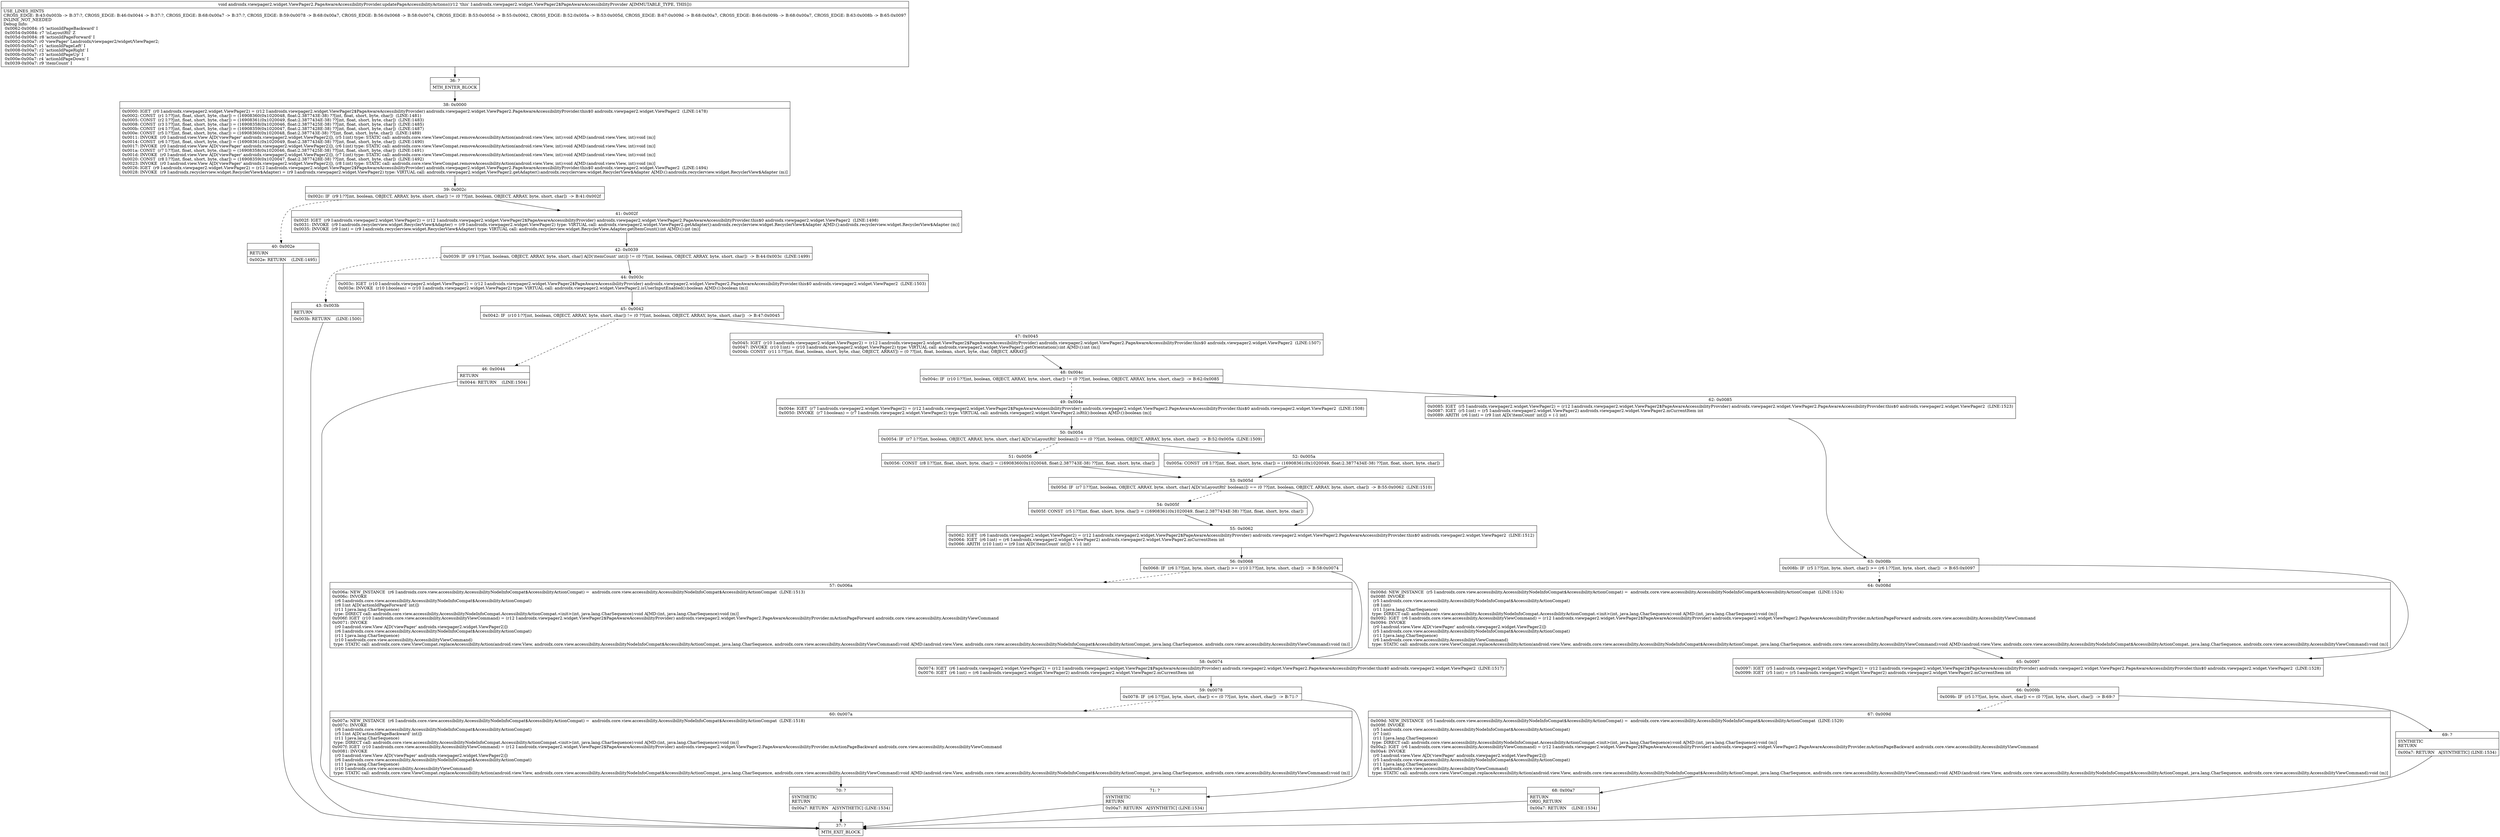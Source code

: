 digraph "CFG forandroidx.viewpager2.widget.ViewPager2.PageAwareAccessibilityProvider.updatePageAccessibilityActions()V" {
Node_36 [shape=record,label="{36\:\ ?|MTH_ENTER_BLOCK\l}"];
Node_38 [shape=record,label="{38\:\ 0x0000|0x0000: IGET  (r0 I:androidx.viewpager2.widget.ViewPager2) = (r12 I:androidx.viewpager2.widget.ViewPager2$PageAwareAccessibilityProvider) androidx.viewpager2.widget.ViewPager2.PageAwareAccessibilityProvider.this$0 androidx.viewpager2.widget.ViewPager2  (LINE:1478)\l0x0002: CONST  (r1 I:??[int, float, short, byte, char]) = (16908360(0x1020048, float:2.387743E\-38) ??[int, float, short, byte, char])  (LINE:1481)\l0x0005: CONST  (r2 I:??[int, float, short, byte, char]) = (16908361(0x1020049, float:2.3877434E\-38) ??[int, float, short, byte, char])  (LINE:1483)\l0x0008: CONST  (r3 I:??[int, float, short, byte, char]) = (16908358(0x1020046, float:2.3877425E\-38) ??[int, float, short, byte, char])  (LINE:1485)\l0x000b: CONST  (r4 I:??[int, float, short, byte, char]) = (16908359(0x1020047, float:2.3877428E\-38) ??[int, float, short, byte, char])  (LINE:1487)\l0x000e: CONST  (r5 I:??[int, float, short, byte, char]) = (16908360(0x1020048, float:2.387743E\-38) ??[int, float, short, byte, char])  (LINE:1489)\l0x0011: INVOKE  (r0 I:android.view.View A[D('viewPager' androidx.viewpager2.widget.ViewPager2)]), (r5 I:int) type: STATIC call: androidx.core.view.ViewCompat.removeAccessibilityAction(android.view.View, int):void A[MD:(android.view.View, int):void (m)]\l0x0014: CONST  (r6 I:??[int, float, short, byte, char]) = (16908361(0x1020049, float:2.3877434E\-38) ??[int, float, short, byte, char])  (LINE:1490)\l0x0017: INVOKE  (r0 I:android.view.View A[D('viewPager' androidx.viewpager2.widget.ViewPager2)]), (r6 I:int) type: STATIC call: androidx.core.view.ViewCompat.removeAccessibilityAction(android.view.View, int):void A[MD:(android.view.View, int):void (m)]\l0x001a: CONST  (r7 I:??[int, float, short, byte, char]) = (16908358(0x1020046, float:2.3877425E\-38) ??[int, float, short, byte, char])  (LINE:1491)\l0x001d: INVOKE  (r0 I:android.view.View A[D('viewPager' androidx.viewpager2.widget.ViewPager2)]), (r7 I:int) type: STATIC call: androidx.core.view.ViewCompat.removeAccessibilityAction(android.view.View, int):void A[MD:(android.view.View, int):void (m)]\l0x0020: CONST  (r8 I:??[int, float, short, byte, char]) = (16908359(0x1020047, float:2.3877428E\-38) ??[int, float, short, byte, char])  (LINE:1492)\l0x0023: INVOKE  (r0 I:android.view.View A[D('viewPager' androidx.viewpager2.widget.ViewPager2)]), (r8 I:int) type: STATIC call: androidx.core.view.ViewCompat.removeAccessibilityAction(android.view.View, int):void A[MD:(android.view.View, int):void (m)]\l0x0026: IGET  (r9 I:androidx.viewpager2.widget.ViewPager2) = (r12 I:androidx.viewpager2.widget.ViewPager2$PageAwareAccessibilityProvider) androidx.viewpager2.widget.ViewPager2.PageAwareAccessibilityProvider.this$0 androidx.viewpager2.widget.ViewPager2  (LINE:1494)\l0x0028: INVOKE  (r9 I:androidx.recyclerview.widget.RecyclerView$Adapter) = (r9 I:androidx.viewpager2.widget.ViewPager2) type: VIRTUAL call: androidx.viewpager2.widget.ViewPager2.getAdapter():androidx.recyclerview.widget.RecyclerView$Adapter A[MD:():androidx.recyclerview.widget.RecyclerView$Adapter (m)]\l}"];
Node_39 [shape=record,label="{39\:\ 0x002c|0x002c: IF  (r9 I:??[int, boolean, OBJECT, ARRAY, byte, short, char]) != (0 ??[int, boolean, OBJECT, ARRAY, byte, short, char])  \-\> B:41:0x002f \l}"];
Node_40 [shape=record,label="{40\:\ 0x002e|RETURN\l|0x002e: RETURN    (LINE:1495)\l}"];
Node_37 [shape=record,label="{37\:\ ?|MTH_EXIT_BLOCK\l}"];
Node_41 [shape=record,label="{41\:\ 0x002f|0x002f: IGET  (r9 I:androidx.viewpager2.widget.ViewPager2) = (r12 I:androidx.viewpager2.widget.ViewPager2$PageAwareAccessibilityProvider) androidx.viewpager2.widget.ViewPager2.PageAwareAccessibilityProvider.this$0 androidx.viewpager2.widget.ViewPager2  (LINE:1498)\l0x0031: INVOKE  (r9 I:androidx.recyclerview.widget.RecyclerView$Adapter) = (r9 I:androidx.viewpager2.widget.ViewPager2) type: VIRTUAL call: androidx.viewpager2.widget.ViewPager2.getAdapter():androidx.recyclerview.widget.RecyclerView$Adapter A[MD:():androidx.recyclerview.widget.RecyclerView$Adapter (m)]\l0x0035: INVOKE  (r9 I:int) = (r9 I:androidx.recyclerview.widget.RecyclerView$Adapter) type: VIRTUAL call: androidx.recyclerview.widget.RecyclerView.Adapter.getItemCount():int A[MD:():int (m)]\l}"];
Node_42 [shape=record,label="{42\:\ 0x0039|0x0039: IF  (r9 I:??[int, boolean, OBJECT, ARRAY, byte, short, char] A[D('itemCount' int)]) != (0 ??[int, boolean, OBJECT, ARRAY, byte, short, char])  \-\> B:44:0x003c  (LINE:1499)\l}"];
Node_43 [shape=record,label="{43\:\ 0x003b|RETURN\l|0x003b: RETURN    (LINE:1500)\l}"];
Node_44 [shape=record,label="{44\:\ 0x003c|0x003c: IGET  (r10 I:androidx.viewpager2.widget.ViewPager2) = (r12 I:androidx.viewpager2.widget.ViewPager2$PageAwareAccessibilityProvider) androidx.viewpager2.widget.ViewPager2.PageAwareAccessibilityProvider.this$0 androidx.viewpager2.widget.ViewPager2  (LINE:1503)\l0x003e: INVOKE  (r10 I:boolean) = (r10 I:androidx.viewpager2.widget.ViewPager2) type: VIRTUAL call: androidx.viewpager2.widget.ViewPager2.isUserInputEnabled():boolean A[MD:():boolean (m)]\l}"];
Node_45 [shape=record,label="{45\:\ 0x0042|0x0042: IF  (r10 I:??[int, boolean, OBJECT, ARRAY, byte, short, char]) != (0 ??[int, boolean, OBJECT, ARRAY, byte, short, char])  \-\> B:47:0x0045 \l}"];
Node_46 [shape=record,label="{46\:\ 0x0044|RETURN\l|0x0044: RETURN    (LINE:1504)\l}"];
Node_47 [shape=record,label="{47\:\ 0x0045|0x0045: IGET  (r10 I:androidx.viewpager2.widget.ViewPager2) = (r12 I:androidx.viewpager2.widget.ViewPager2$PageAwareAccessibilityProvider) androidx.viewpager2.widget.ViewPager2.PageAwareAccessibilityProvider.this$0 androidx.viewpager2.widget.ViewPager2  (LINE:1507)\l0x0047: INVOKE  (r10 I:int) = (r10 I:androidx.viewpager2.widget.ViewPager2) type: VIRTUAL call: androidx.viewpager2.widget.ViewPager2.getOrientation():int A[MD:():int (m)]\l0x004b: CONST  (r11 I:??[int, float, boolean, short, byte, char, OBJECT, ARRAY]) = (0 ??[int, float, boolean, short, byte, char, OBJECT, ARRAY]) \l}"];
Node_48 [shape=record,label="{48\:\ 0x004c|0x004c: IF  (r10 I:??[int, boolean, OBJECT, ARRAY, byte, short, char]) != (0 ??[int, boolean, OBJECT, ARRAY, byte, short, char])  \-\> B:62:0x0085 \l}"];
Node_49 [shape=record,label="{49\:\ 0x004e|0x004e: IGET  (r7 I:androidx.viewpager2.widget.ViewPager2) = (r12 I:androidx.viewpager2.widget.ViewPager2$PageAwareAccessibilityProvider) androidx.viewpager2.widget.ViewPager2.PageAwareAccessibilityProvider.this$0 androidx.viewpager2.widget.ViewPager2  (LINE:1508)\l0x0050: INVOKE  (r7 I:boolean) = (r7 I:androidx.viewpager2.widget.ViewPager2) type: VIRTUAL call: androidx.viewpager2.widget.ViewPager2.isRtl():boolean A[MD:():boolean (m)]\l}"];
Node_50 [shape=record,label="{50\:\ 0x0054|0x0054: IF  (r7 I:??[int, boolean, OBJECT, ARRAY, byte, short, char] A[D('isLayoutRtl' boolean)]) == (0 ??[int, boolean, OBJECT, ARRAY, byte, short, char])  \-\> B:52:0x005a  (LINE:1509)\l}"];
Node_51 [shape=record,label="{51\:\ 0x0056|0x0056: CONST  (r8 I:??[int, float, short, byte, char]) = (16908360(0x1020048, float:2.387743E\-38) ??[int, float, short, byte, char]) \l}"];
Node_53 [shape=record,label="{53\:\ 0x005d|0x005d: IF  (r7 I:??[int, boolean, OBJECT, ARRAY, byte, short, char] A[D('isLayoutRtl' boolean)]) == (0 ??[int, boolean, OBJECT, ARRAY, byte, short, char])  \-\> B:55:0x0062  (LINE:1510)\l}"];
Node_54 [shape=record,label="{54\:\ 0x005f|0x005f: CONST  (r5 I:??[int, float, short, byte, char]) = (16908361(0x1020049, float:2.3877434E\-38) ??[int, float, short, byte, char]) \l}"];
Node_55 [shape=record,label="{55\:\ 0x0062|0x0062: IGET  (r6 I:androidx.viewpager2.widget.ViewPager2) = (r12 I:androidx.viewpager2.widget.ViewPager2$PageAwareAccessibilityProvider) androidx.viewpager2.widget.ViewPager2.PageAwareAccessibilityProvider.this$0 androidx.viewpager2.widget.ViewPager2  (LINE:1512)\l0x0064: IGET  (r6 I:int) = (r6 I:androidx.viewpager2.widget.ViewPager2) androidx.viewpager2.widget.ViewPager2.mCurrentItem int \l0x0066: ARITH  (r10 I:int) = (r9 I:int A[D('itemCount' int)]) + (\-1 int) \l}"];
Node_56 [shape=record,label="{56\:\ 0x0068|0x0068: IF  (r6 I:??[int, byte, short, char]) \>= (r10 I:??[int, byte, short, char])  \-\> B:58:0x0074 \l}"];
Node_57 [shape=record,label="{57\:\ 0x006a|0x006a: NEW_INSTANCE  (r6 I:androidx.core.view.accessibility.AccessibilityNodeInfoCompat$AccessibilityActionCompat) =  androidx.core.view.accessibility.AccessibilityNodeInfoCompat$AccessibilityActionCompat  (LINE:1513)\l0x006c: INVOKE  \l  (r6 I:androidx.core.view.accessibility.AccessibilityNodeInfoCompat$AccessibilityActionCompat)\l  (r8 I:int A[D('actionIdPageForward' int)])\l  (r11 I:java.lang.CharSequence)\l type: DIRECT call: androidx.core.view.accessibility.AccessibilityNodeInfoCompat.AccessibilityActionCompat.\<init\>(int, java.lang.CharSequence):void A[MD:(int, java.lang.CharSequence):void (m)]\l0x006f: IGET  (r10 I:androidx.core.view.accessibility.AccessibilityViewCommand) = (r12 I:androidx.viewpager2.widget.ViewPager2$PageAwareAccessibilityProvider) androidx.viewpager2.widget.ViewPager2.PageAwareAccessibilityProvider.mActionPageForward androidx.core.view.accessibility.AccessibilityViewCommand \l0x0071: INVOKE  \l  (r0 I:android.view.View A[D('viewPager' androidx.viewpager2.widget.ViewPager2)])\l  (r6 I:androidx.core.view.accessibility.AccessibilityNodeInfoCompat$AccessibilityActionCompat)\l  (r11 I:java.lang.CharSequence)\l  (r10 I:androidx.core.view.accessibility.AccessibilityViewCommand)\l type: STATIC call: androidx.core.view.ViewCompat.replaceAccessibilityAction(android.view.View, androidx.core.view.accessibility.AccessibilityNodeInfoCompat$AccessibilityActionCompat, java.lang.CharSequence, androidx.core.view.accessibility.AccessibilityViewCommand):void A[MD:(android.view.View, androidx.core.view.accessibility.AccessibilityNodeInfoCompat$AccessibilityActionCompat, java.lang.CharSequence, androidx.core.view.accessibility.AccessibilityViewCommand):void (m)]\l}"];
Node_58 [shape=record,label="{58\:\ 0x0074|0x0074: IGET  (r6 I:androidx.viewpager2.widget.ViewPager2) = (r12 I:androidx.viewpager2.widget.ViewPager2$PageAwareAccessibilityProvider) androidx.viewpager2.widget.ViewPager2.PageAwareAccessibilityProvider.this$0 androidx.viewpager2.widget.ViewPager2  (LINE:1517)\l0x0076: IGET  (r6 I:int) = (r6 I:androidx.viewpager2.widget.ViewPager2) androidx.viewpager2.widget.ViewPager2.mCurrentItem int \l}"];
Node_59 [shape=record,label="{59\:\ 0x0078|0x0078: IF  (r6 I:??[int, byte, short, char]) \<= (0 ??[int, byte, short, char])  \-\> B:71:? \l}"];
Node_60 [shape=record,label="{60\:\ 0x007a|0x007a: NEW_INSTANCE  (r6 I:androidx.core.view.accessibility.AccessibilityNodeInfoCompat$AccessibilityActionCompat) =  androidx.core.view.accessibility.AccessibilityNodeInfoCompat$AccessibilityActionCompat  (LINE:1518)\l0x007c: INVOKE  \l  (r6 I:androidx.core.view.accessibility.AccessibilityNodeInfoCompat$AccessibilityActionCompat)\l  (r5 I:int A[D('actionIdPageBackward' int)])\l  (r11 I:java.lang.CharSequence)\l type: DIRECT call: androidx.core.view.accessibility.AccessibilityNodeInfoCompat.AccessibilityActionCompat.\<init\>(int, java.lang.CharSequence):void A[MD:(int, java.lang.CharSequence):void (m)]\l0x007f: IGET  (r10 I:androidx.core.view.accessibility.AccessibilityViewCommand) = (r12 I:androidx.viewpager2.widget.ViewPager2$PageAwareAccessibilityProvider) androidx.viewpager2.widget.ViewPager2.PageAwareAccessibilityProvider.mActionPageBackward androidx.core.view.accessibility.AccessibilityViewCommand \l0x0081: INVOKE  \l  (r0 I:android.view.View A[D('viewPager' androidx.viewpager2.widget.ViewPager2)])\l  (r6 I:androidx.core.view.accessibility.AccessibilityNodeInfoCompat$AccessibilityActionCompat)\l  (r11 I:java.lang.CharSequence)\l  (r10 I:androidx.core.view.accessibility.AccessibilityViewCommand)\l type: STATIC call: androidx.core.view.ViewCompat.replaceAccessibilityAction(android.view.View, androidx.core.view.accessibility.AccessibilityNodeInfoCompat$AccessibilityActionCompat, java.lang.CharSequence, androidx.core.view.accessibility.AccessibilityViewCommand):void A[MD:(android.view.View, androidx.core.view.accessibility.AccessibilityNodeInfoCompat$AccessibilityActionCompat, java.lang.CharSequence, androidx.core.view.accessibility.AccessibilityViewCommand):void (m)]\l}"];
Node_70 [shape=record,label="{70\:\ ?|SYNTHETIC\lRETURN\l|0x00a7: RETURN   A[SYNTHETIC] (LINE:1534)\l}"];
Node_71 [shape=record,label="{71\:\ ?|SYNTHETIC\lRETURN\l|0x00a7: RETURN   A[SYNTHETIC] (LINE:1534)\l}"];
Node_52 [shape=record,label="{52\:\ 0x005a|0x005a: CONST  (r8 I:??[int, float, short, byte, char]) = (16908361(0x1020049, float:2.3877434E\-38) ??[int, float, short, byte, char]) \l}"];
Node_62 [shape=record,label="{62\:\ 0x0085|0x0085: IGET  (r5 I:androidx.viewpager2.widget.ViewPager2) = (r12 I:androidx.viewpager2.widget.ViewPager2$PageAwareAccessibilityProvider) androidx.viewpager2.widget.ViewPager2.PageAwareAccessibilityProvider.this$0 androidx.viewpager2.widget.ViewPager2  (LINE:1523)\l0x0087: IGET  (r5 I:int) = (r5 I:androidx.viewpager2.widget.ViewPager2) androidx.viewpager2.widget.ViewPager2.mCurrentItem int \l0x0089: ARITH  (r6 I:int) = (r9 I:int A[D('itemCount' int)]) + (\-1 int) \l}"];
Node_63 [shape=record,label="{63\:\ 0x008b|0x008b: IF  (r5 I:??[int, byte, short, char]) \>= (r6 I:??[int, byte, short, char])  \-\> B:65:0x0097 \l}"];
Node_64 [shape=record,label="{64\:\ 0x008d|0x008d: NEW_INSTANCE  (r5 I:androidx.core.view.accessibility.AccessibilityNodeInfoCompat$AccessibilityActionCompat) =  androidx.core.view.accessibility.AccessibilityNodeInfoCompat$AccessibilityActionCompat  (LINE:1524)\l0x008f: INVOKE  \l  (r5 I:androidx.core.view.accessibility.AccessibilityNodeInfoCompat$AccessibilityActionCompat)\l  (r8 I:int)\l  (r11 I:java.lang.CharSequence)\l type: DIRECT call: androidx.core.view.accessibility.AccessibilityNodeInfoCompat.AccessibilityActionCompat.\<init\>(int, java.lang.CharSequence):void A[MD:(int, java.lang.CharSequence):void (m)]\l0x0092: IGET  (r6 I:androidx.core.view.accessibility.AccessibilityViewCommand) = (r12 I:androidx.viewpager2.widget.ViewPager2$PageAwareAccessibilityProvider) androidx.viewpager2.widget.ViewPager2.PageAwareAccessibilityProvider.mActionPageForward androidx.core.view.accessibility.AccessibilityViewCommand \l0x0094: INVOKE  \l  (r0 I:android.view.View A[D('viewPager' androidx.viewpager2.widget.ViewPager2)])\l  (r5 I:androidx.core.view.accessibility.AccessibilityNodeInfoCompat$AccessibilityActionCompat)\l  (r11 I:java.lang.CharSequence)\l  (r6 I:androidx.core.view.accessibility.AccessibilityViewCommand)\l type: STATIC call: androidx.core.view.ViewCompat.replaceAccessibilityAction(android.view.View, androidx.core.view.accessibility.AccessibilityNodeInfoCompat$AccessibilityActionCompat, java.lang.CharSequence, androidx.core.view.accessibility.AccessibilityViewCommand):void A[MD:(android.view.View, androidx.core.view.accessibility.AccessibilityNodeInfoCompat$AccessibilityActionCompat, java.lang.CharSequence, androidx.core.view.accessibility.AccessibilityViewCommand):void (m)]\l}"];
Node_65 [shape=record,label="{65\:\ 0x0097|0x0097: IGET  (r5 I:androidx.viewpager2.widget.ViewPager2) = (r12 I:androidx.viewpager2.widget.ViewPager2$PageAwareAccessibilityProvider) androidx.viewpager2.widget.ViewPager2.PageAwareAccessibilityProvider.this$0 androidx.viewpager2.widget.ViewPager2  (LINE:1528)\l0x0099: IGET  (r5 I:int) = (r5 I:androidx.viewpager2.widget.ViewPager2) androidx.viewpager2.widget.ViewPager2.mCurrentItem int \l}"];
Node_66 [shape=record,label="{66\:\ 0x009b|0x009b: IF  (r5 I:??[int, byte, short, char]) \<= (0 ??[int, byte, short, char])  \-\> B:69:? \l}"];
Node_67 [shape=record,label="{67\:\ 0x009d|0x009d: NEW_INSTANCE  (r5 I:androidx.core.view.accessibility.AccessibilityNodeInfoCompat$AccessibilityActionCompat) =  androidx.core.view.accessibility.AccessibilityNodeInfoCompat$AccessibilityActionCompat  (LINE:1529)\l0x009f: INVOKE  \l  (r5 I:androidx.core.view.accessibility.AccessibilityNodeInfoCompat$AccessibilityActionCompat)\l  (r7 I:int)\l  (r11 I:java.lang.CharSequence)\l type: DIRECT call: androidx.core.view.accessibility.AccessibilityNodeInfoCompat.AccessibilityActionCompat.\<init\>(int, java.lang.CharSequence):void A[MD:(int, java.lang.CharSequence):void (m)]\l0x00a2: IGET  (r6 I:androidx.core.view.accessibility.AccessibilityViewCommand) = (r12 I:androidx.viewpager2.widget.ViewPager2$PageAwareAccessibilityProvider) androidx.viewpager2.widget.ViewPager2.PageAwareAccessibilityProvider.mActionPageBackward androidx.core.view.accessibility.AccessibilityViewCommand \l0x00a4: INVOKE  \l  (r0 I:android.view.View A[D('viewPager' androidx.viewpager2.widget.ViewPager2)])\l  (r5 I:androidx.core.view.accessibility.AccessibilityNodeInfoCompat$AccessibilityActionCompat)\l  (r11 I:java.lang.CharSequence)\l  (r6 I:androidx.core.view.accessibility.AccessibilityViewCommand)\l type: STATIC call: androidx.core.view.ViewCompat.replaceAccessibilityAction(android.view.View, androidx.core.view.accessibility.AccessibilityNodeInfoCompat$AccessibilityActionCompat, java.lang.CharSequence, androidx.core.view.accessibility.AccessibilityViewCommand):void A[MD:(android.view.View, androidx.core.view.accessibility.AccessibilityNodeInfoCompat$AccessibilityActionCompat, java.lang.CharSequence, androidx.core.view.accessibility.AccessibilityViewCommand):void (m)]\l}"];
Node_68 [shape=record,label="{68\:\ 0x00a7|RETURN\lORIG_RETURN\l|0x00a7: RETURN    (LINE:1534)\l}"];
Node_69 [shape=record,label="{69\:\ ?|SYNTHETIC\lRETURN\l|0x00a7: RETURN   A[SYNTHETIC] (LINE:1534)\l}"];
MethodNode[shape=record,label="{void androidx.viewpager2.widget.ViewPager2.PageAwareAccessibilityProvider.updatePageAccessibilityActions((r12 'this' I:androidx.viewpager2.widget.ViewPager2$PageAwareAccessibilityProvider A[IMMUTABLE_TYPE, THIS]))  | USE_LINES_HINTS\lCROSS_EDGE: B:43:0x003b \-\> B:37:?, CROSS_EDGE: B:46:0x0044 \-\> B:37:?, CROSS_EDGE: B:68:0x00a7 \-\> B:37:?, CROSS_EDGE: B:59:0x0078 \-\> B:68:0x00a7, CROSS_EDGE: B:56:0x0068 \-\> B:58:0x0074, CROSS_EDGE: B:53:0x005d \-\> B:55:0x0062, CROSS_EDGE: B:52:0x005a \-\> B:53:0x005d, CROSS_EDGE: B:67:0x009d \-\> B:68:0x00a7, CROSS_EDGE: B:66:0x009b \-\> B:68:0x00a7, CROSS_EDGE: B:63:0x008b \-\> B:65:0x0097\lINLINE_NOT_NEEDED\lDebug Info:\l  0x0062\-0x0084: r5 'actionIdPageBackward' I\l  0x0054\-0x0084: r7 'isLayoutRtl' Z\l  0x005d\-0x0084: r8 'actionIdPageForward' I\l  0x0002\-0x00a7: r0 'viewPager' Landroidx\/viewpager2\/widget\/ViewPager2;\l  0x0005\-0x00a7: r1 'actionIdPageLeft' I\l  0x0008\-0x00a7: r2 'actionIdPageRight' I\l  0x000b\-0x00a7: r3 'actionIdPageUp' I\l  0x000e\-0x00a7: r4 'actionIdPageDown' I\l  0x0039\-0x00a7: r9 'itemCount' I\l}"];
MethodNode -> Node_36;Node_36 -> Node_38;
Node_38 -> Node_39;
Node_39 -> Node_40[style=dashed];
Node_39 -> Node_41;
Node_40 -> Node_37;
Node_41 -> Node_42;
Node_42 -> Node_43[style=dashed];
Node_42 -> Node_44;
Node_43 -> Node_37;
Node_44 -> Node_45;
Node_45 -> Node_46[style=dashed];
Node_45 -> Node_47;
Node_46 -> Node_37;
Node_47 -> Node_48;
Node_48 -> Node_49[style=dashed];
Node_48 -> Node_62;
Node_49 -> Node_50;
Node_50 -> Node_51[style=dashed];
Node_50 -> Node_52;
Node_51 -> Node_53;
Node_53 -> Node_54[style=dashed];
Node_53 -> Node_55;
Node_54 -> Node_55;
Node_55 -> Node_56;
Node_56 -> Node_57[style=dashed];
Node_56 -> Node_58;
Node_57 -> Node_58;
Node_58 -> Node_59;
Node_59 -> Node_60[style=dashed];
Node_59 -> Node_71;
Node_60 -> Node_70;
Node_70 -> Node_37;
Node_71 -> Node_37;
Node_52 -> Node_53;
Node_62 -> Node_63;
Node_63 -> Node_64[style=dashed];
Node_63 -> Node_65;
Node_64 -> Node_65;
Node_65 -> Node_66;
Node_66 -> Node_67[style=dashed];
Node_66 -> Node_69;
Node_67 -> Node_68;
Node_68 -> Node_37;
Node_69 -> Node_37;
}

